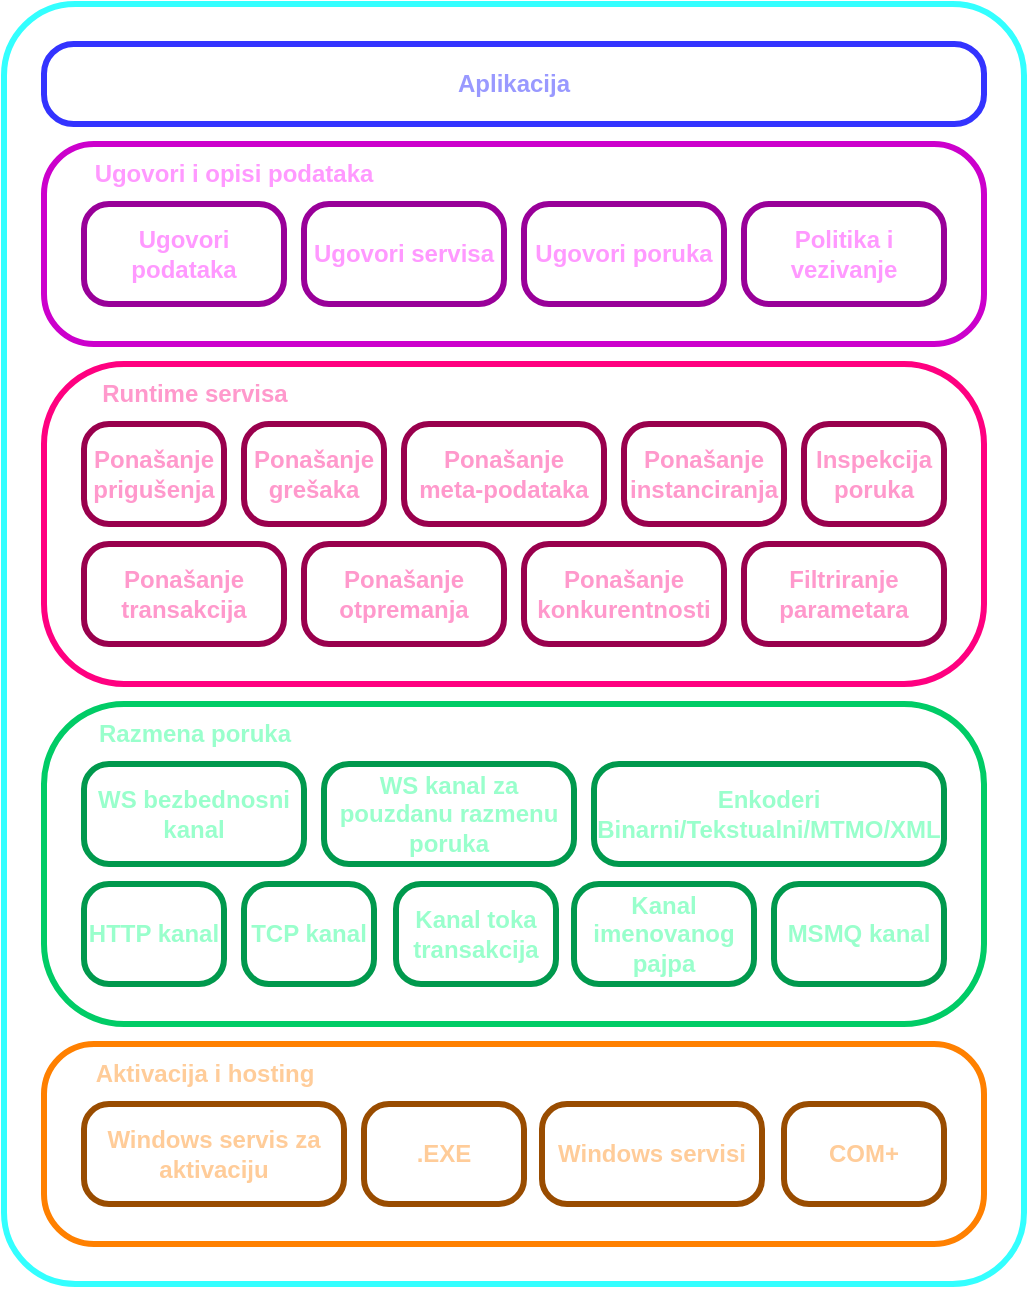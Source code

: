 <mxfile version="20.6.0" type="device"><diagram id="Lf_Ro_kw8zTqY3q2ln0h" name="Page-1"><mxGraphModel dx="1775" dy="561" grid="1" gridSize="10" guides="1" tooltips="1" connect="1" arrows="1" fold="1" page="1" pageScale="1" pageWidth="850" pageHeight="1100" math="0" shadow="0"><root><mxCell id="0"/><mxCell id="1" parent="0"/><mxCell id="PVL-gE_2Du_79UdeSb5n-47" value="" style="rounded=1;whiteSpace=wrap;html=1;arcSize=7;fillColor=none;strokeWidth=3;strokeColor=#33FFFF;fontColor=#33FFFF;fontStyle=1" vertex="1" parent="1"><mxGeometry x="-390" y="230" width="510" height="640" as="geometry"/></mxCell><mxCell id="PVL-gE_2Du_79UdeSb5n-46" value="" style="group;fillColor=none;strokeWidth=3;strokeColor=none;fontColor=#33FFFF;fontStyle=1" vertex="1" connectable="0" parent="1"><mxGeometry x="-370" y="250" width="470" height="600" as="geometry"/></mxCell><mxCell id="PVL-gE_2Du_79UdeSb5n-8" value="Aplikacija" style="rounded=1;whiteSpace=wrap;html=1;arcSize=37;fillColor=none;strokeWidth=3;strokeColor=#3333FF;fontColor=#9999FF;fontStyle=1" vertex="1" parent="PVL-gE_2Du_79UdeSb5n-46"><mxGeometry width="470" height="40" as="geometry"/></mxCell><mxCell id="PVL-gE_2Du_79UdeSb5n-42" value="" style="group;fillColor=none;strokeWidth=3;strokeColor=none;fontColor=#FFCC99;fontStyle=1" vertex="1" connectable="0" parent="PVL-gE_2Du_79UdeSb5n-46"><mxGeometry y="500" width="470" height="100" as="geometry"/></mxCell><mxCell id="PVL-gE_2Du_79UdeSb5n-11" value="" style="rounded=1;whiteSpace=wrap;html=1;arcSize=25;spacingBottom=75;spacingRight=250;fillColor=none;strokeWidth=3;strokeColor=#FF8000;fontColor=#FFCC99;fontStyle=1" vertex="1" parent="PVL-gE_2Du_79UdeSb5n-42"><mxGeometry width="470" height="100" as="geometry"/></mxCell><mxCell id="PVL-gE_2Du_79UdeSb5n-37" value="&lt;span style=&quot;&quot;&gt;Aktivacija i hosting&lt;/span&gt;" style="text;html=1;align=center;verticalAlign=middle;resizable=0;points=[];autosize=1;strokeColor=none;fillColor=none;strokeWidth=3;fontColor=#FFCC99;fontStyle=1" vertex="1" parent="PVL-gE_2Du_79UdeSb5n-42"><mxGeometry x="15" width="130" height="30" as="geometry"/></mxCell><mxCell id="PVL-gE_2Du_79UdeSb5n-38" value="Windows servis za aktivaciju" style="rounded=1;whiteSpace=wrap;html=1;arcSize=25;verticalAlign=middle;labelPosition=center;verticalLabelPosition=middle;align=center;textDirection=ltr;horizontal=1;spacingBottom=0;spacingRight=0;fillColor=none;strokeWidth=3;strokeColor=#994C00;fontColor=#FFCC99;fontStyle=1" vertex="1" parent="PVL-gE_2Du_79UdeSb5n-42"><mxGeometry x="20" y="30" width="130" height="50" as="geometry"/></mxCell><mxCell id="PVL-gE_2Du_79UdeSb5n-39" value=".EXE" style="rounded=1;whiteSpace=wrap;html=1;arcSize=25;verticalAlign=middle;labelPosition=center;verticalLabelPosition=middle;align=center;textDirection=ltr;horizontal=1;spacingBottom=0;spacingRight=0;fillColor=none;strokeWidth=3;strokeColor=#994C00;fontColor=#FFCC99;fontStyle=1" vertex="1" parent="PVL-gE_2Du_79UdeSb5n-42"><mxGeometry x="160" y="30" width="80" height="50" as="geometry"/></mxCell><mxCell id="PVL-gE_2Du_79UdeSb5n-40" value="Windows servisi" style="rounded=1;whiteSpace=wrap;html=1;arcSize=25;verticalAlign=middle;labelPosition=center;verticalLabelPosition=middle;align=center;textDirection=ltr;horizontal=1;spacingBottom=0;spacingRight=0;fillColor=none;strokeWidth=3;strokeColor=#994C00;fontColor=#FFCC99;fontStyle=1" vertex="1" parent="PVL-gE_2Du_79UdeSb5n-42"><mxGeometry x="249" y="30" width="110" height="50" as="geometry"/></mxCell><mxCell id="PVL-gE_2Du_79UdeSb5n-41" value="COM+" style="rounded=1;whiteSpace=wrap;html=1;arcSize=25;verticalAlign=middle;labelPosition=center;verticalLabelPosition=middle;align=center;textDirection=ltr;horizontal=1;spacingBottom=0;spacingRight=0;fillColor=none;strokeWidth=3;strokeColor=#994C00;fontColor=#FFCC99;fontStyle=1" vertex="1" parent="PVL-gE_2Du_79UdeSb5n-42"><mxGeometry x="370" y="30" width="80" height="50" as="geometry"/></mxCell><mxCell id="PVL-gE_2Du_79UdeSb5n-43" value="" style="group;fillColor=none;strokeWidth=3;strokeColor=none;fontColor=#99FFCC;fontStyle=1" vertex="1" connectable="0" parent="PVL-gE_2Du_79UdeSb5n-46"><mxGeometry y="330" width="470" height="160" as="geometry"/></mxCell><mxCell id="PVL-gE_2Du_79UdeSb5n-10" value="" style="rounded=1;whiteSpace=wrap;html=1;arcSize=25;spacingBottom=75;spacingRight=250;fillColor=none;strokeWidth=3;strokeColor=#00CC66;fontColor=#99FFCC;fontStyle=1" vertex="1" parent="PVL-gE_2Du_79UdeSb5n-43"><mxGeometry width="470" height="160" as="geometry"/></mxCell><mxCell id="PVL-gE_2Du_79UdeSb5n-28" value="&lt;span style=&quot;&quot;&gt;Razmena poruka&lt;/span&gt;" style="text;html=1;align=center;verticalAlign=middle;resizable=0;points=[];autosize=1;strokeColor=none;fillColor=none;strokeWidth=3;fontColor=#99FFCC;fontStyle=1" vertex="1" parent="PVL-gE_2Du_79UdeSb5n-43"><mxGeometry x="15" width="120" height="30" as="geometry"/></mxCell><mxCell id="PVL-gE_2Du_79UdeSb5n-29" value="WS bezbednosni kanal" style="rounded=1;whiteSpace=wrap;html=1;arcSize=25;verticalAlign=middle;labelPosition=center;verticalLabelPosition=middle;align=center;textDirection=ltr;horizontal=1;spacingBottom=0;spacingRight=0;fillColor=none;strokeWidth=3;strokeColor=#00994D;fontColor=#99FFCC;fontStyle=1" vertex="1" parent="PVL-gE_2Du_79UdeSb5n-43"><mxGeometry x="20" y="30" width="110" height="50" as="geometry"/></mxCell><mxCell id="PVL-gE_2Du_79UdeSb5n-30" value="WS kanal za pouzdanu razmenu poruka" style="rounded=1;whiteSpace=wrap;html=1;arcSize=25;verticalAlign=middle;labelPosition=center;verticalLabelPosition=middle;align=center;textDirection=ltr;horizontal=1;spacingBottom=0;spacingRight=0;fillColor=none;strokeWidth=3;strokeColor=#00994D;fontColor=#99FFCC;fontStyle=1" vertex="1" parent="PVL-gE_2Du_79UdeSb5n-43"><mxGeometry x="140" y="30" width="125" height="50" as="geometry"/></mxCell><mxCell id="PVL-gE_2Du_79UdeSb5n-31" value="Enkoderi&lt;br&gt;Binarni/Tekstualni/MTMO/XML" style="rounded=1;whiteSpace=wrap;html=1;arcSize=25;verticalAlign=middle;labelPosition=center;verticalLabelPosition=middle;align=center;textDirection=ltr;horizontal=1;spacingBottom=0;spacingRight=0;fillColor=none;strokeWidth=3;strokeColor=#00994D;fontColor=#99FFCC;fontStyle=1" vertex="1" parent="PVL-gE_2Du_79UdeSb5n-43"><mxGeometry x="275" y="30" width="175" height="50" as="geometry"/></mxCell><mxCell id="PVL-gE_2Du_79UdeSb5n-32" value="HTTP kanal" style="rounded=1;whiteSpace=wrap;html=1;arcSize=25;verticalAlign=middle;labelPosition=center;verticalLabelPosition=middle;align=center;textDirection=ltr;horizontal=1;spacingBottom=0;spacingRight=0;fillColor=none;strokeWidth=3;strokeColor=#00994D;fontColor=#99FFCC;fontStyle=1" vertex="1" parent="PVL-gE_2Du_79UdeSb5n-43"><mxGeometry x="20" y="90" width="70" height="50" as="geometry"/></mxCell><mxCell id="PVL-gE_2Du_79UdeSb5n-33" value="TCP kanal" style="rounded=1;whiteSpace=wrap;html=1;arcSize=25;verticalAlign=middle;labelPosition=center;verticalLabelPosition=middle;align=center;textDirection=ltr;horizontal=1;spacingBottom=0;spacingRight=0;fillColor=none;strokeWidth=3;strokeColor=#00994D;fontColor=#99FFCC;fontStyle=1" vertex="1" parent="PVL-gE_2Du_79UdeSb5n-43"><mxGeometry x="100" y="90" width="65" height="50" as="geometry"/></mxCell><mxCell id="PVL-gE_2Du_79UdeSb5n-34" value="Kanal toka transakcija" style="rounded=1;whiteSpace=wrap;html=1;arcSize=25;verticalAlign=middle;labelPosition=center;verticalLabelPosition=middle;align=center;textDirection=ltr;horizontal=1;spacingBottom=0;spacingRight=0;fillColor=none;strokeWidth=3;strokeColor=#00994D;fontColor=#99FFCC;fontStyle=1" vertex="1" parent="PVL-gE_2Du_79UdeSb5n-43"><mxGeometry x="176" y="90" width="80" height="50" as="geometry"/></mxCell><mxCell id="PVL-gE_2Du_79UdeSb5n-35" value="Kanal imenovanog pajpa" style="rounded=1;whiteSpace=wrap;html=1;arcSize=25;verticalAlign=middle;labelPosition=center;verticalLabelPosition=middle;align=center;textDirection=ltr;horizontal=1;spacingBottom=0;spacingRight=0;fillColor=none;strokeWidth=3;strokeColor=#00994D;fontColor=#99FFCC;fontStyle=1" vertex="1" parent="PVL-gE_2Du_79UdeSb5n-43"><mxGeometry x="265" y="90" width="90" height="50" as="geometry"/></mxCell><mxCell id="PVL-gE_2Du_79UdeSb5n-36" value="MSMQ kanal" style="rounded=1;whiteSpace=wrap;html=1;arcSize=25;verticalAlign=middle;labelPosition=center;verticalLabelPosition=middle;align=center;textDirection=ltr;horizontal=1;spacingBottom=0;spacingRight=0;fillColor=none;strokeWidth=3;strokeColor=#00994D;fontColor=#99FFCC;fontStyle=1" vertex="1" parent="PVL-gE_2Du_79UdeSb5n-43"><mxGeometry x="365" y="90" width="85" height="50" as="geometry"/></mxCell><mxCell id="PVL-gE_2Du_79UdeSb5n-44" value="" style="group;fillColor=none;strokeWidth=3;strokeColor=none;fontColor=#33FFFF;fontStyle=1" vertex="1" connectable="0" parent="PVL-gE_2Du_79UdeSb5n-46"><mxGeometry y="160" width="470" height="340" as="geometry"/></mxCell><mxCell id="PVL-gE_2Du_79UdeSb5n-12" value="" style="rounded=1;whiteSpace=wrap;html=1;arcSize=25;spacingBottom=70;spacingRight=250;fillColor=none;strokeWidth=3;strokeColor=#FF0080;fontColor=#FF99CC;fontStyle=1" vertex="1" parent="PVL-gE_2Du_79UdeSb5n-44"><mxGeometry width="470" height="160" as="geometry"/></mxCell><mxCell id="PVL-gE_2Du_79UdeSb5n-18" value="&lt;span style=&quot;&quot;&gt;Runtime servisa&lt;/span&gt;" style="text;html=1;align=center;verticalAlign=middle;resizable=0;points=[];autosize=1;strokeColor=none;fillColor=none;strokeWidth=3;fontColor=#FF99CC;fontStyle=1" vertex="1" parent="PVL-gE_2Du_79UdeSb5n-44"><mxGeometry x="15" width="120" height="30" as="geometry"/></mxCell><mxCell id="PVL-gE_2Du_79UdeSb5n-19" value="Ponašanje prigušenja" style="rounded=1;whiteSpace=wrap;html=1;arcSize=25;verticalAlign=middle;labelPosition=center;verticalLabelPosition=middle;align=center;textDirection=ltr;horizontal=1;spacingBottom=0;spacingRight=0;fillColor=none;strokeWidth=3;strokeColor=#99004D;fontColor=#FF99CC;fontStyle=1" vertex="1" parent="PVL-gE_2Du_79UdeSb5n-44"><mxGeometry x="20" y="30" width="70" height="50" as="geometry"/></mxCell><mxCell id="PVL-gE_2Du_79UdeSb5n-20" value="Ponašanje grešaka" style="rounded=1;whiteSpace=wrap;html=1;arcSize=25;verticalAlign=middle;labelPosition=center;verticalLabelPosition=middle;align=center;textDirection=ltr;horizontal=1;spacingBottom=0;spacingRight=0;fillColor=none;strokeWidth=3;strokeColor=#99004D;fontColor=#FF99CC;fontStyle=1" vertex="1" parent="PVL-gE_2Du_79UdeSb5n-44"><mxGeometry x="100" y="30" width="70" height="50" as="geometry"/></mxCell><mxCell id="PVL-gE_2Du_79UdeSb5n-21" value="Ponašanje &lt;br&gt;meta-podataka" style="rounded=1;whiteSpace=wrap;html=1;arcSize=25;verticalAlign=middle;labelPosition=center;verticalLabelPosition=middle;align=center;textDirection=ltr;horizontal=1;spacingBottom=0;spacingRight=0;fillColor=none;strokeWidth=3;strokeColor=#99004D;fontColor=#FF99CC;fontStyle=1" vertex="1" parent="PVL-gE_2Du_79UdeSb5n-44"><mxGeometry x="180" y="30" width="100" height="50" as="geometry"/></mxCell><mxCell id="PVL-gE_2Du_79UdeSb5n-22" value="Ponašanje instanciranja" style="rounded=1;whiteSpace=wrap;html=1;arcSize=25;verticalAlign=middle;labelPosition=center;verticalLabelPosition=middle;align=center;textDirection=ltr;horizontal=1;spacingBottom=0;spacingRight=0;fillColor=none;strokeWidth=3;strokeColor=#99004D;fontColor=#FF99CC;fontStyle=1" vertex="1" parent="PVL-gE_2Du_79UdeSb5n-44"><mxGeometry x="290" y="30" width="80" height="50" as="geometry"/></mxCell><mxCell id="PVL-gE_2Du_79UdeSb5n-23" value="Inspekcija poruka" style="rounded=1;whiteSpace=wrap;html=1;arcSize=25;verticalAlign=middle;labelPosition=center;verticalLabelPosition=middle;align=center;textDirection=ltr;horizontal=1;spacingBottom=0;spacingRight=0;fillColor=none;strokeWidth=3;strokeColor=#99004D;fontColor=#FF99CC;fontStyle=1" vertex="1" parent="PVL-gE_2Du_79UdeSb5n-44"><mxGeometry x="380" y="30" width="70" height="50" as="geometry"/></mxCell><mxCell id="PVL-gE_2Du_79UdeSb5n-24" value="Ponašanje transakcija" style="rounded=1;whiteSpace=wrap;html=1;arcSize=25;verticalAlign=middle;labelPosition=center;verticalLabelPosition=middle;align=center;textDirection=ltr;horizontal=1;spacingBottom=0;spacingRight=0;fillColor=none;strokeWidth=3;strokeColor=#99004D;fontColor=#FF99CC;fontStyle=1" vertex="1" parent="PVL-gE_2Du_79UdeSb5n-44"><mxGeometry x="20" y="90" width="100" height="50" as="geometry"/></mxCell><mxCell id="PVL-gE_2Du_79UdeSb5n-25" value="Ponašanje otpremanja" style="rounded=1;whiteSpace=wrap;html=1;arcSize=25;verticalAlign=middle;labelPosition=center;verticalLabelPosition=middle;align=center;textDirection=ltr;horizontal=1;spacingBottom=0;spacingRight=0;fillColor=none;strokeWidth=3;strokeColor=#99004D;fontColor=#FF99CC;fontStyle=1" vertex="1" parent="PVL-gE_2Du_79UdeSb5n-44"><mxGeometry x="130" y="90" width="100" height="50" as="geometry"/></mxCell><mxCell id="PVL-gE_2Du_79UdeSb5n-26" value="Ponašanje konkurentnosti" style="rounded=1;whiteSpace=wrap;html=1;arcSize=25;verticalAlign=middle;labelPosition=center;verticalLabelPosition=middle;align=center;textDirection=ltr;horizontal=1;spacingBottom=0;spacingRight=0;fillColor=none;strokeWidth=3;strokeColor=#99004D;fontColor=#FF99CC;fontStyle=1" vertex="1" parent="PVL-gE_2Du_79UdeSb5n-44"><mxGeometry x="240" y="90" width="100" height="50" as="geometry"/></mxCell><mxCell id="PVL-gE_2Du_79UdeSb5n-27" value="Filtriranje parametara" style="rounded=1;whiteSpace=wrap;html=1;arcSize=25;verticalAlign=middle;labelPosition=center;verticalLabelPosition=middle;align=center;textDirection=ltr;horizontal=1;spacingBottom=0;spacingRight=0;fillColor=none;strokeWidth=3;strokeColor=#99004D;fontColor=#FF99CC;fontStyle=1" vertex="1" parent="PVL-gE_2Du_79UdeSb5n-44"><mxGeometry x="350" y="90" width="100" height="50" as="geometry"/></mxCell><mxCell id="PVL-gE_2Du_79UdeSb5n-45" value="" style="group;fillColor=none;strokeWidth=3;strokeColor=none;fontColor=#CC00CC;fontStyle=1" vertex="1" connectable="0" parent="PVL-gE_2Du_79UdeSb5n-46"><mxGeometry y="50" width="470" height="100" as="geometry"/></mxCell><mxCell id="PVL-gE_2Du_79UdeSb5n-9" value="" style="rounded=1;whiteSpace=wrap;html=1;arcSize=25;verticalAlign=middle;labelPosition=center;verticalLabelPosition=middle;align=center;textDirection=ltr;horizontal=1;spacingBottom=75;spacingRight=350;fillColor=none;strokeWidth=3;strokeColor=#CC00CC;fontColor=#FF99FF;fontStyle=1" vertex="1" parent="PVL-gE_2Du_79UdeSb5n-45"><mxGeometry width="470" height="100" as="geometry"/></mxCell><mxCell id="PVL-gE_2Du_79UdeSb5n-13" value="Ugovori podataka" style="rounded=1;whiteSpace=wrap;html=1;arcSize=25;verticalAlign=middle;labelPosition=center;verticalLabelPosition=middle;align=center;textDirection=ltr;horizontal=1;spacingBottom=0;spacingRight=0;fillColor=none;strokeWidth=3;strokeColor=#990099;fontColor=#FF99FF;fontStyle=1" vertex="1" parent="PVL-gE_2Du_79UdeSb5n-45"><mxGeometry x="20" y="30" width="100" height="50" as="geometry"/></mxCell><mxCell id="PVL-gE_2Du_79UdeSb5n-14" value="Ugovori servisa" style="rounded=1;whiteSpace=wrap;html=1;arcSize=25;verticalAlign=middle;labelPosition=center;verticalLabelPosition=middle;align=center;textDirection=ltr;horizontal=1;spacingBottom=0;spacingRight=0;fillColor=none;strokeWidth=3;strokeColor=#990099;fontColor=#FF99FF;fontStyle=1" vertex="1" parent="PVL-gE_2Du_79UdeSb5n-45"><mxGeometry x="130" y="30" width="100" height="50" as="geometry"/></mxCell><mxCell id="PVL-gE_2Du_79UdeSb5n-15" value="Ugovori poruka" style="rounded=1;whiteSpace=wrap;html=1;arcSize=25;verticalAlign=middle;labelPosition=center;verticalLabelPosition=middle;align=center;textDirection=ltr;horizontal=1;spacingBottom=0;spacingRight=0;fillColor=none;strokeWidth=3;strokeColor=#990099;fontColor=#FF99FF;fontStyle=1" vertex="1" parent="PVL-gE_2Du_79UdeSb5n-45"><mxGeometry x="240" y="30" width="100" height="50" as="geometry"/></mxCell><mxCell id="PVL-gE_2Du_79UdeSb5n-16" value="Politika i vezivanje" style="rounded=1;whiteSpace=wrap;html=1;arcSize=25;verticalAlign=middle;labelPosition=center;verticalLabelPosition=middle;align=center;textDirection=ltr;horizontal=1;spacingBottom=0;spacingRight=0;fillColor=none;strokeWidth=3;strokeColor=#990099;fontColor=#FF99FF;fontStyle=1" vertex="1" parent="PVL-gE_2Du_79UdeSb5n-45"><mxGeometry x="350" y="30" width="100" height="50" as="geometry"/></mxCell><mxCell id="PVL-gE_2Du_79UdeSb5n-17" value="Ugovori i opisi podataka" style="text;html=1;strokeColor=none;fillColor=none;align=center;verticalAlign=middle;whiteSpace=wrap;rounded=0;strokeWidth=3;fontColor=#FF99FF;fontStyle=1" vertex="1" parent="PVL-gE_2Du_79UdeSb5n-45"><mxGeometry x="10" width="170" height="30" as="geometry"/></mxCell></root></mxGraphModel></diagram></mxfile>
